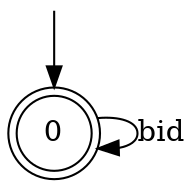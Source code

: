 digraph g {

	s0 [shape="doublecircle" label="0"];
	s0 -> s0 [label="bid"];

__start0 [label="" shape="none" width="0" height="0"];
__start0 -> s0;

}
